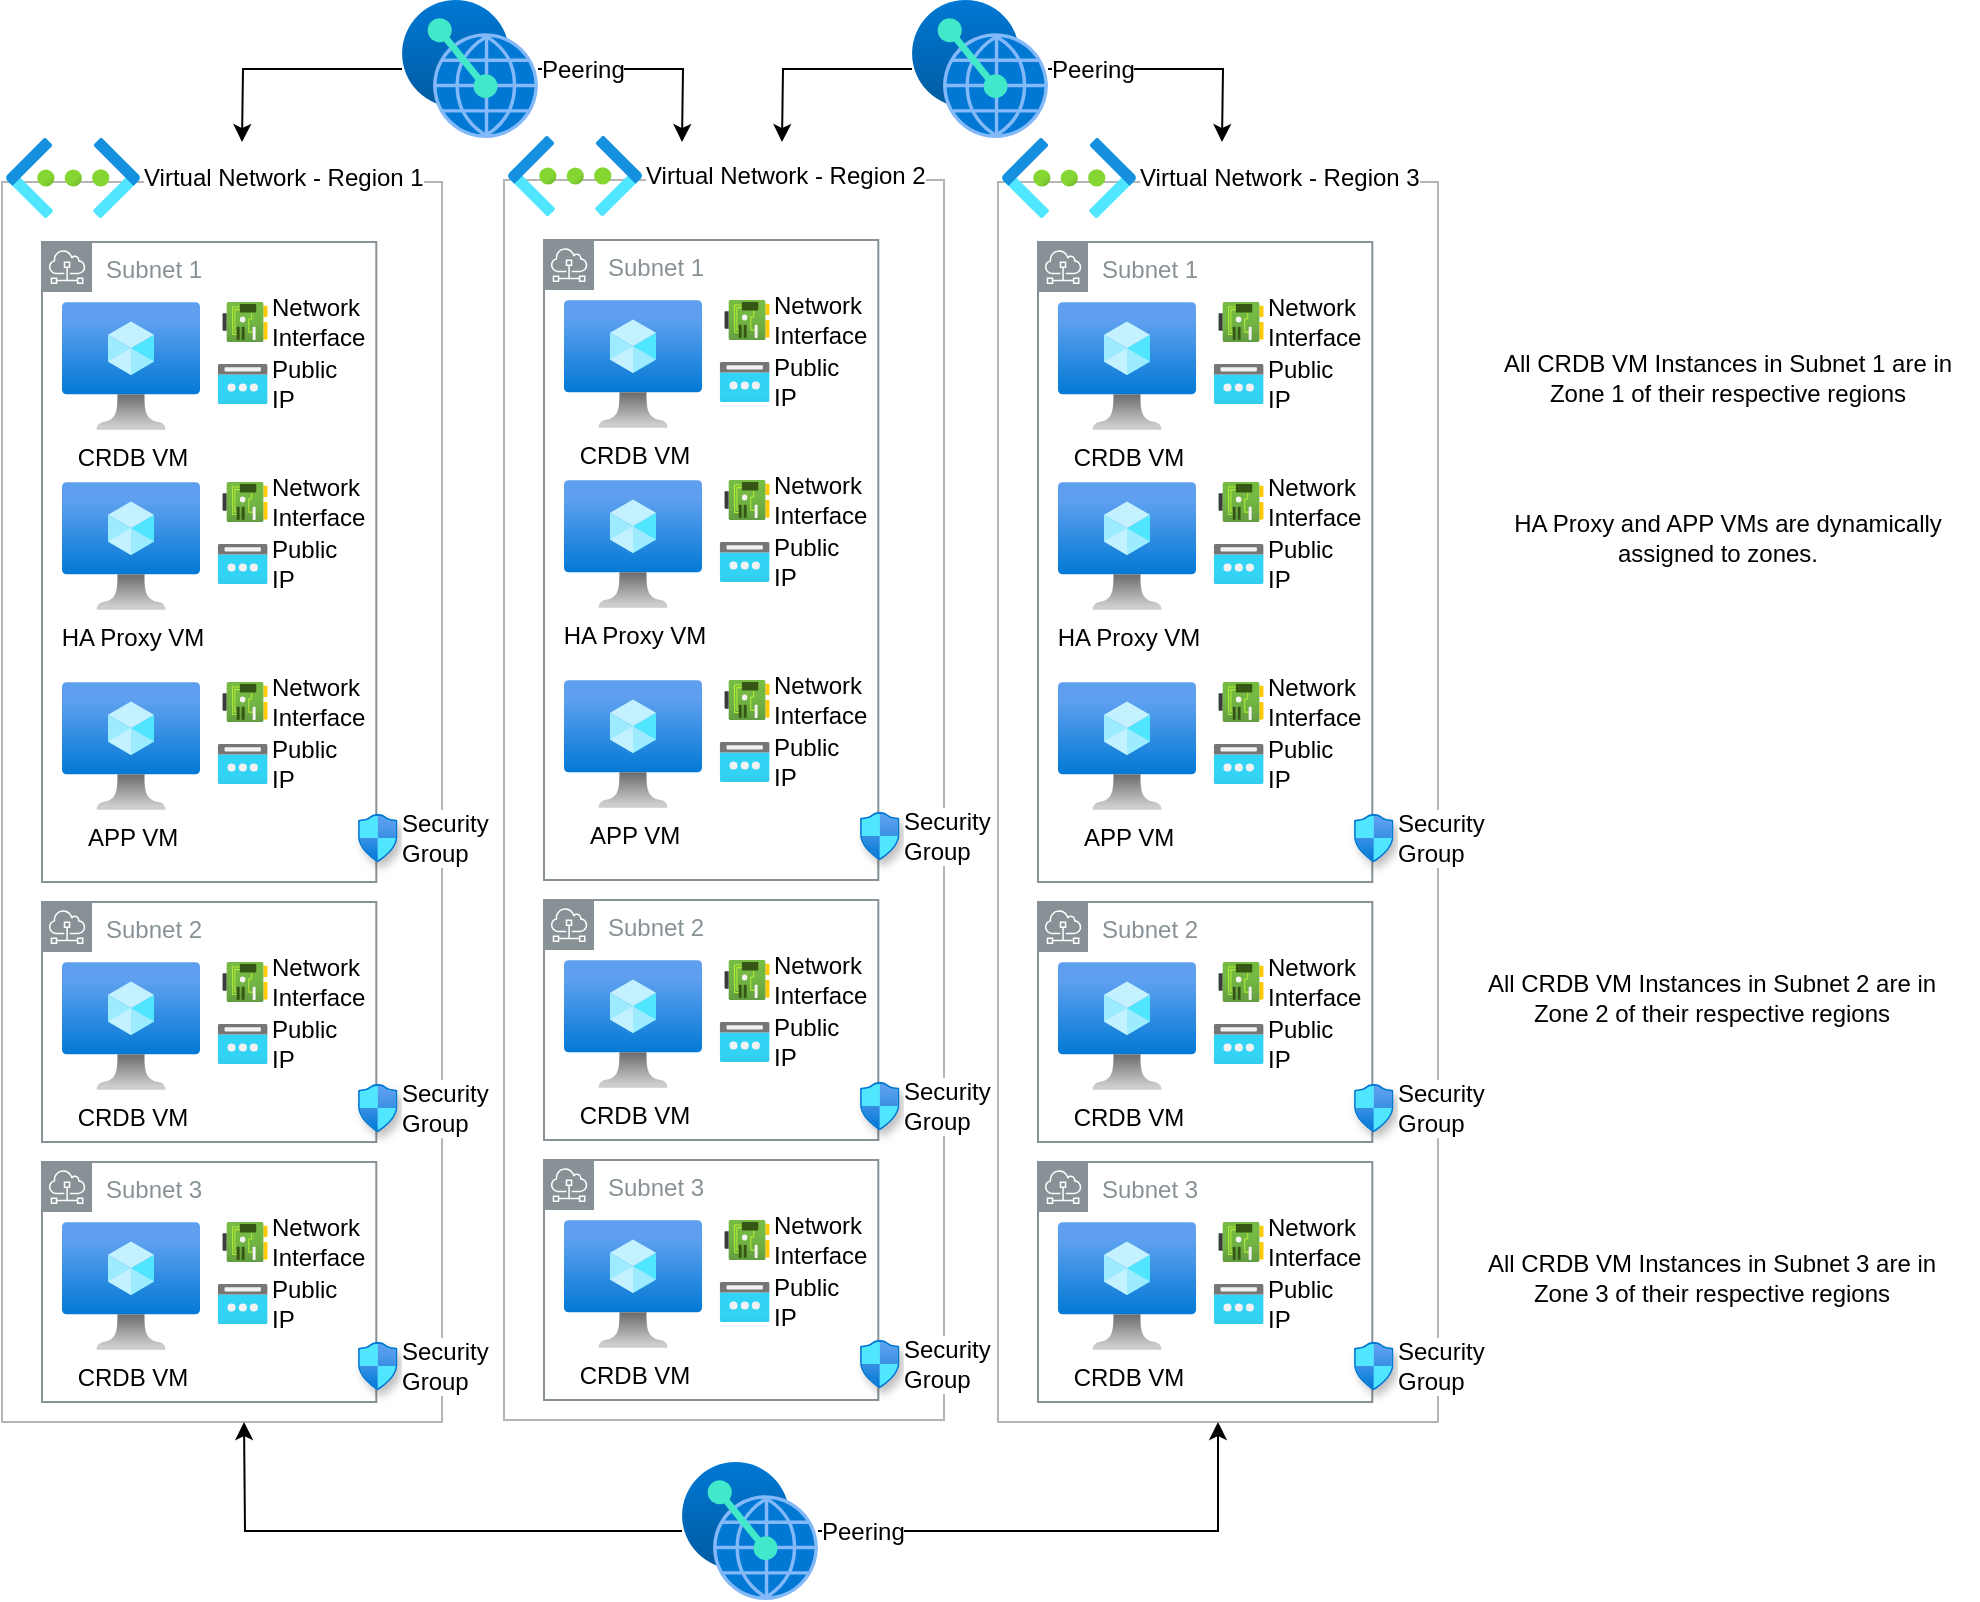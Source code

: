 <mxfile version="24.7.14">
  <diagram name="Page-1" id="pdA5Ljhr9JA-EQusjdsi">
    <mxGraphModel grid="1" page="1" gridSize="10" guides="1" tooltips="1" connect="1" arrows="1" fold="1" pageScale="1" pageWidth="1100" pageHeight="850" math="0" shadow="0">
      <root>
        <mxCell id="0" />
        <mxCell id="1" parent="0" />
        <mxCell id="9i-m1WFjIOlGrp2yeK7Q-203" style="edgeStyle=orthogonalEdgeStyle;rounded=0;orthogonalLoop=1;jettySize=auto;html=1;" edge="1" parent="1" source="9i-m1WFjIOlGrp2yeK7Q-62">
          <mxGeometry relative="1" as="geometry">
            <mxPoint x="200" y="90" as="targetPoint" />
          </mxGeometry>
        </mxCell>
        <mxCell id="9i-m1WFjIOlGrp2yeK7Q-204" style="edgeStyle=orthogonalEdgeStyle;rounded=0;orthogonalLoop=1;jettySize=auto;html=1;" edge="1" parent="1" source="9i-m1WFjIOlGrp2yeK7Q-62">
          <mxGeometry relative="1" as="geometry">
            <mxPoint x="420" y="90" as="targetPoint" />
          </mxGeometry>
        </mxCell>
        <mxCell id="9i-m1WFjIOlGrp2yeK7Q-62" value="Peering" style="image;aspect=fixed;html=1;points=[];align=left;fontSize=12;image=img/lib/azure2/other/Peering_Service.svg;labelPosition=right;verticalLabelPosition=middle;verticalAlign=middle;" vertex="1" parent="1">
          <mxGeometry x="280" y="19" width="68" height="69" as="geometry" />
        </mxCell>
        <mxCell id="9i-m1WFjIOlGrp2yeK7Q-132" value="" style="group" connectable="0" vertex="1" parent="1">
          <mxGeometry x="82" y="88" width="488" height="642" as="geometry" />
        </mxCell>
        <mxCell id="9i-m1WFjIOlGrp2yeK7Q-12" value="" style="group" connectable="0" vertex="1" parent="9i-m1WFjIOlGrp2yeK7Q-132">
          <mxGeometry x="28" y="42" width="460" height="600" as="geometry" />
        </mxCell>
        <mxCell id="9i-m1WFjIOlGrp2yeK7Q-100" value="" style="group" connectable="0" vertex="1" parent="9i-m1WFjIOlGrp2yeK7Q-12">
          <mxGeometry x="-30" y="-20" width="220" height="620" as="geometry" />
        </mxCell>
        <mxCell id="9i-m1WFjIOlGrp2yeK7Q-16" value="" style="rounded=0;whiteSpace=wrap;html=1;strokeColor=#b7b4b4;fillColor=none;" vertex="1" parent="9i-m1WFjIOlGrp2yeK7Q-100">
          <mxGeometry width="220" height="620" as="geometry" />
        </mxCell>
        <mxCell id="9i-m1WFjIOlGrp2yeK7Q-39" value="" style="group" connectable="0" vertex="1" parent="9i-m1WFjIOlGrp2yeK7Q-100">
          <mxGeometry x="20" y="30" width="179.76" height="320" as="geometry" />
        </mxCell>
        <mxCell id="9i-m1WFjIOlGrp2yeK7Q-8" value="Subnet 1" style="sketch=0;outlineConnect=0;gradientColor=none;html=1;whiteSpace=wrap;fontSize=12;fontStyle=0;shape=mxgraph.aws4.group;grIcon=mxgraph.aws4.group_subnet;strokeColor=#879196;fillColor=none;verticalAlign=top;align=left;spacingLeft=30;fontColor=#879196;dashed=0;" vertex="1" parent="9i-m1WFjIOlGrp2yeK7Q-39">
          <mxGeometry width="167.16" height="320" as="geometry" />
        </mxCell>
        <mxCell id="9i-m1WFjIOlGrp2yeK7Q-11" value="" style="group" connectable="0" vertex="1" parent="9i-m1WFjIOlGrp2yeK7Q-39">
          <mxGeometry x="10" y="30" width="102.84" height="64" as="geometry" />
        </mxCell>
        <mxCell id="9i-m1WFjIOlGrp2yeK7Q-2" value="Network Interface" style="image;aspect=fixed;html=1;points=[];align=left;fontSize=12;image=img/lib/azure2/networking/Network_Interfaces.svg;whiteSpace=wrap;labelPosition=right;verticalLabelPosition=middle;verticalAlign=middle;" vertex="1" parent="9i-m1WFjIOlGrp2yeK7Q-11">
          <mxGeometry x="80.17" width="22.67" height="20" as="geometry" />
        </mxCell>
        <mxCell id="9i-m1WFjIOlGrp2yeK7Q-3" value="Public IP" style="image;aspect=fixed;html=1;points=[];align=left;fontSize=12;image=img/lib/azure2/networking/Public_IP_Addresses.svg;labelPosition=right;verticalLabelPosition=middle;verticalAlign=middle;whiteSpace=wrap;" vertex="1" parent="9i-m1WFjIOlGrp2yeK7Q-11">
          <mxGeometry x="77.84" y="31" width="25" height="20" as="geometry" />
        </mxCell>
        <mxCell id="9i-m1WFjIOlGrp2yeK7Q-6" value="CRDB VM" style="image;aspect=fixed;html=1;points=[];align=center;fontSize=12;image=img/lib/azure2/compute/Virtual_Machine.svg;" vertex="1" parent="9i-m1WFjIOlGrp2yeK7Q-11">
          <mxGeometry width="69" height="64" as="geometry" />
        </mxCell>
        <mxCell id="9i-m1WFjIOlGrp2yeK7Q-31" value="" style="group" connectable="0" vertex="1" parent="9i-m1WFjIOlGrp2yeK7Q-39">
          <mxGeometry x="10" y="120" width="102.84" height="64" as="geometry" />
        </mxCell>
        <mxCell id="9i-m1WFjIOlGrp2yeK7Q-32" value="Network Interface" style="image;aspect=fixed;html=1;points=[];align=left;fontSize=12;image=img/lib/azure2/networking/Network_Interfaces.svg;whiteSpace=wrap;labelPosition=right;verticalLabelPosition=middle;verticalAlign=middle;" vertex="1" parent="9i-m1WFjIOlGrp2yeK7Q-31">
          <mxGeometry x="80.17" width="22.67" height="20" as="geometry" />
        </mxCell>
        <mxCell id="9i-m1WFjIOlGrp2yeK7Q-33" value="Public IP" style="image;aspect=fixed;html=1;points=[];align=left;fontSize=12;image=img/lib/azure2/networking/Public_IP_Addresses.svg;labelPosition=right;verticalLabelPosition=middle;verticalAlign=middle;whiteSpace=wrap;" vertex="1" parent="9i-m1WFjIOlGrp2yeK7Q-31">
          <mxGeometry x="77.84" y="31" width="25" height="20" as="geometry" />
        </mxCell>
        <mxCell id="9i-m1WFjIOlGrp2yeK7Q-34" value="HA Proxy VM" style="image;aspect=fixed;html=1;points=[];align=center;fontSize=12;image=img/lib/azure2/compute/Virtual_Machine.svg;" vertex="1" parent="9i-m1WFjIOlGrp2yeK7Q-31">
          <mxGeometry width="69" height="64" as="geometry" />
        </mxCell>
        <mxCell id="9i-m1WFjIOlGrp2yeK7Q-35" value="" style="group" connectable="0" vertex="1" parent="9i-m1WFjIOlGrp2yeK7Q-39">
          <mxGeometry x="10" y="220" width="102.84" height="64" as="geometry" />
        </mxCell>
        <mxCell id="9i-m1WFjIOlGrp2yeK7Q-36" value="Network Interface" style="image;aspect=fixed;html=1;points=[];align=left;fontSize=12;image=img/lib/azure2/networking/Network_Interfaces.svg;whiteSpace=wrap;labelPosition=right;verticalLabelPosition=middle;verticalAlign=middle;" vertex="1" parent="9i-m1WFjIOlGrp2yeK7Q-35">
          <mxGeometry x="80.17" width="22.67" height="20" as="geometry" />
        </mxCell>
        <mxCell id="9i-m1WFjIOlGrp2yeK7Q-37" value="Public IP" style="image;aspect=fixed;html=1;points=[];align=left;fontSize=12;image=img/lib/azure2/networking/Public_IP_Addresses.svg;labelPosition=right;verticalLabelPosition=middle;verticalAlign=middle;whiteSpace=wrap;" vertex="1" parent="9i-m1WFjIOlGrp2yeK7Q-35">
          <mxGeometry x="77.84" y="31" width="25" height="20" as="geometry" />
        </mxCell>
        <mxCell id="9i-m1WFjIOlGrp2yeK7Q-38" value="APP VM" style="image;aspect=fixed;html=1;points=[];align=center;fontSize=12;image=img/lib/azure2/compute/Virtual_Machine.svg;" vertex="1" parent="9i-m1WFjIOlGrp2yeK7Q-35">
          <mxGeometry width="69" height="64" as="geometry" />
        </mxCell>
        <mxCell id="9i-m1WFjIOlGrp2yeK7Q-7" value="Security Group" style="image;aspect=fixed;html=1;points=[];align=left;fontSize=12;image=img/lib/azure2/networking/Network_Security_Groups.svg;whiteSpace=wrap;shadow=1;labelPosition=right;verticalLabelPosition=middle;verticalAlign=middle;" vertex="1" parent="9i-m1WFjIOlGrp2yeK7Q-39">
          <mxGeometry x="158" y="286" width="19.76" height="24" as="geometry" />
        </mxCell>
        <mxCell id="9i-m1WFjIOlGrp2yeK7Q-55" value="" style="group" connectable="0" vertex="1" parent="9i-m1WFjIOlGrp2yeK7Q-100">
          <mxGeometry x="20" y="360" width="179.76" height="120" as="geometry" />
        </mxCell>
        <mxCell id="9i-m1WFjIOlGrp2yeK7Q-41" value="Subnet 2" style="sketch=0;outlineConnect=0;gradientColor=none;html=1;whiteSpace=wrap;fontSize=12;fontStyle=0;shape=mxgraph.aws4.group;grIcon=mxgraph.aws4.group_subnet;strokeColor=#879196;fillColor=none;verticalAlign=top;align=left;spacingLeft=30;fontColor=#879196;dashed=0;" vertex="1" parent="9i-m1WFjIOlGrp2yeK7Q-55">
          <mxGeometry width="167.16" height="120" as="geometry" />
        </mxCell>
        <mxCell id="9i-m1WFjIOlGrp2yeK7Q-42" value="" style="group" connectable="0" vertex="1" parent="9i-m1WFjIOlGrp2yeK7Q-55">
          <mxGeometry x="10" y="30" width="102.84" height="64" as="geometry" />
        </mxCell>
        <mxCell id="9i-m1WFjIOlGrp2yeK7Q-43" value="Network Interface" style="image;aspect=fixed;html=1;points=[];align=left;fontSize=12;image=img/lib/azure2/networking/Network_Interfaces.svg;whiteSpace=wrap;labelPosition=right;verticalLabelPosition=middle;verticalAlign=middle;" vertex="1" parent="9i-m1WFjIOlGrp2yeK7Q-42">
          <mxGeometry x="80.17" width="22.67" height="20" as="geometry" />
        </mxCell>
        <mxCell id="9i-m1WFjIOlGrp2yeK7Q-44" value="Public IP" style="image;aspect=fixed;html=1;points=[];align=left;fontSize=12;image=img/lib/azure2/networking/Public_IP_Addresses.svg;labelPosition=right;verticalLabelPosition=middle;verticalAlign=middle;whiteSpace=wrap;" vertex="1" parent="9i-m1WFjIOlGrp2yeK7Q-42">
          <mxGeometry x="77.84" y="31" width="25" height="20" as="geometry" />
        </mxCell>
        <mxCell id="9i-m1WFjIOlGrp2yeK7Q-45" value="CRDB VM" style="image;aspect=fixed;html=1;points=[];align=center;fontSize=12;image=img/lib/azure2/compute/Virtual_Machine.svg;" vertex="1" parent="9i-m1WFjIOlGrp2yeK7Q-42">
          <mxGeometry width="69" height="64" as="geometry" />
        </mxCell>
        <mxCell id="9i-m1WFjIOlGrp2yeK7Q-64" value="Security Group" style="image;aspect=fixed;html=1;points=[];align=left;fontSize=12;image=img/lib/azure2/networking/Network_Security_Groups.svg;whiteSpace=wrap;shadow=1;labelPosition=right;verticalLabelPosition=middle;verticalAlign=middle;" vertex="1" parent="9i-m1WFjIOlGrp2yeK7Q-55">
          <mxGeometry x="158" y="91" width="19.76" height="24" as="geometry" />
        </mxCell>
        <mxCell id="9i-m1WFjIOlGrp2yeK7Q-56" value="" style="group" connectable="0" vertex="1" parent="9i-m1WFjIOlGrp2yeK7Q-100">
          <mxGeometry x="20" y="490" width="179.76" height="120" as="geometry" />
        </mxCell>
        <mxCell id="9i-m1WFjIOlGrp2yeK7Q-57" value="Subnet 3" style="sketch=0;outlineConnect=0;gradientColor=none;html=1;whiteSpace=wrap;fontSize=12;fontStyle=0;shape=mxgraph.aws4.group;grIcon=mxgraph.aws4.group_subnet;strokeColor=#879196;fillColor=none;verticalAlign=top;align=left;spacingLeft=30;fontColor=#879196;dashed=0;" vertex="1" parent="9i-m1WFjIOlGrp2yeK7Q-56">
          <mxGeometry width="167.16" height="120" as="geometry" />
        </mxCell>
        <mxCell id="9i-m1WFjIOlGrp2yeK7Q-58" value="" style="group" connectable="0" vertex="1" parent="9i-m1WFjIOlGrp2yeK7Q-56">
          <mxGeometry x="10" y="30" width="102.84" height="64" as="geometry" />
        </mxCell>
        <mxCell id="9i-m1WFjIOlGrp2yeK7Q-59" value="Network Interface" style="image;aspect=fixed;html=1;points=[];align=left;fontSize=12;image=img/lib/azure2/networking/Network_Interfaces.svg;whiteSpace=wrap;labelPosition=right;verticalLabelPosition=middle;verticalAlign=middle;" vertex="1" parent="9i-m1WFjIOlGrp2yeK7Q-58">
          <mxGeometry x="80.17" width="22.67" height="20" as="geometry" />
        </mxCell>
        <mxCell id="9i-m1WFjIOlGrp2yeK7Q-60" value="Public IP" style="image;aspect=fixed;html=1;points=[];align=left;fontSize=12;image=img/lib/azure2/networking/Public_IP_Addresses.svg;labelPosition=right;verticalLabelPosition=middle;verticalAlign=middle;whiteSpace=wrap;" vertex="1" parent="9i-m1WFjIOlGrp2yeK7Q-58">
          <mxGeometry x="77.84" y="31" width="25" height="20" as="geometry" />
        </mxCell>
        <mxCell id="9i-m1WFjIOlGrp2yeK7Q-61" value="CRDB VM" style="image;aspect=fixed;html=1;points=[];align=center;fontSize=12;image=img/lib/azure2/compute/Virtual_Machine.svg;" vertex="1" parent="9i-m1WFjIOlGrp2yeK7Q-58">
          <mxGeometry width="69" height="64" as="geometry" />
        </mxCell>
        <mxCell id="9i-m1WFjIOlGrp2yeK7Q-65" value="Security Group" style="image;aspect=fixed;html=1;points=[];align=left;fontSize=12;image=img/lib/azure2/networking/Network_Security_Groups.svg;whiteSpace=wrap;shadow=1;labelPosition=right;verticalLabelPosition=middle;verticalAlign=middle;" vertex="1" parent="9i-m1WFjIOlGrp2yeK7Q-56">
          <mxGeometry x="158" y="90" width="19.76" height="24" as="geometry" />
        </mxCell>
        <mxCell id="9i-m1WFjIOlGrp2yeK7Q-4" value="Virtual Network - Region 1" style="image;aspect=fixed;html=1;points=[];align=left;fontSize=12;image=img/lib/azure2/networking/Virtual_Networks.svg;labelPosition=right;verticalLabelPosition=middle;verticalAlign=middle;" vertex="1" parent="9i-m1WFjIOlGrp2yeK7Q-132">
          <mxGeometry width="67" height="40" as="geometry" />
        </mxCell>
        <mxCell id="9i-m1WFjIOlGrp2yeK7Q-133" value="" style="group" connectable="0" vertex="1" parent="1">
          <mxGeometry x="333" y="87" width="488" height="642" as="geometry" />
        </mxCell>
        <mxCell id="9i-m1WFjIOlGrp2yeK7Q-134" value="" style="group" connectable="0" vertex="1" parent="9i-m1WFjIOlGrp2yeK7Q-133">
          <mxGeometry x="28" y="42" width="460" height="600" as="geometry" />
        </mxCell>
        <mxCell id="9i-m1WFjIOlGrp2yeK7Q-135" value="" style="group" connectable="0" vertex="1" parent="9i-m1WFjIOlGrp2yeK7Q-134">
          <mxGeometry x="-30" y="-20" width="220" height="620" as="geometry" />
        </mxCell>
        <mxCell id="9i-m1WFjIOlGrp2yeK7Q-136" value="" style="rounded=0;whiteSpace=wrap;html=1;strokeColor=#b7b4b4;fillColor=none;" vertex="1" parent="9i-m1WFjIOlGrp2yeK7Q-135">
          <mxGeometry width="220" height="620" as="geometry" />
        </mxCell>
        <mxCell id="9i-m1WFjIOlGrp2yeK7Q-137" value="" style="group" connectable="0" vertex="1" parent="9i-m1WFjIOlGrp2yeK7Q-135">
          <mxGeometry x="20" y="30" width="179.76" height="320" as="geometry" />
        </mxCell>
        <mxCell id="9i-m1WFjIOlGrp2yeK7Q-138" value="Subnet 1" style="sketch=0;outlineConnect=0;gradientColor=none;html=1;whiteSpace=wrap;fontSize=12;fontStyle=0;shape=mxgraph.aws4.group;grIcon=mxgraph.aws4.group_subnet;strokeColor=#879196;fillColor=none;verticalAlign=top;align=left;spacingLeft=30;fontColor=#879196;dashed=0;" vertex="1" parent="9i-m1WFjIOlGrp2yeK7Q-137">
          <mxGeometry width="167.16" height="320" as="geometry" />
        </mxCell>
        <mxCell id="9i-m1WFjIOlGrp2yeK7Q-139" value="" style="group" connectable="0" vertex="1" parent="9i-m1WFjIOlGrp2yeK7Q-137">
          <mxGeometry x="10" y="30" width="102.84" height="64" as="geometry" />
        </mxCell>
        <mxCell id="9i-m1WFjIOlGrp2yeK7Q-140" value="Network Interface" style="image;aspect=fixed;html=1;points=[];align=left;fontSize=12;image=img/lib/azure2/networking/Network_Interfaces.svg;whiteSpace=wrap;labelPosition=right;verticalLabelPosition=middle;verticalAlign=middle;" vertex="1" parent="9i-m1WFjIOlGrp2yeK7Q-139">
          <mxGeometry x="80.17" width="22.67" height="20" as="geometry" />
        </mxCell>
        <mxCell id="9i-m1WFjIOlGrp2yeK7Q-141" value="Public IP" style="image;aspect=fixed;html=1;points=[];align=left;fontSize=12;image=img/lib/azure2/networking/Public_IP_Addresses.svg;labelPosition=right;verticalLabelPosition=middle;verticalAlign=middle;whiteSpace=wrap;" vertex="1" parent="9i-m1WFjIOlGrp2yeK7Q-139">
          <mxGeometry x="77.84" y="31" width="25" height="20" as="geometry" />
        </mxCell>
        <mxCell id="9i-m1WFjIOlGrp2yeK7Q-142" value="CRDB VM" style="image;aspect=fixed;html=1;points=[];align=center;fontSize=12;image=img/lib/azure2/compute/Virtual_Machine.svg;" vertex="1" parent="9i-m1WFjIOlGrp2yeK7Q-139">
          <mxGeometry width="69" height="64" as="geometry" />
        </mxCell>
        <mxCell id="9i-m1WFjIOlGrp2yeK7Q-143" value="" style="group" connectable="0" vertex="1" parent="9i-m1WFjIOlGrp2yeK7Q-137">
          <mxGeometry x="10" y="120" width="102.84" height="64" as="geometry" />
        </mxCell>
        <mxCell id="9i-m1WFjIOlGrp2yeK7Q-144" value="Network Interface" style="image;aspect=fixed;html=1;points=[];align=left;fontSize=12;image=img/lib/azure2/networking/Network_Interfaces.svg;whiteSpace=wrap;labelPosition=right;verticalLabelPosition=middle;verticalAlign=middle;" vertex="1" parent="9i-m1WFjIOlGrp2yeK7Q-143">
          <mxGeometry x="80.17" width="22.67" height="20" as="geometry" />
        </mxCell>
        <mxCell id="9i-m1WFjIOlGrp2yeK7Q-145" value="Public IP" style="image;aspect=fixed;html=1;points=[];align=left;fontSize=12;image=img/lib/azure2/networking/Public_IP_Addresses.svg;labelPosition=right;verticalLabelPosition=middle;verticalAlign=middle;whiteSpace=wrap;" vertex="1" parent="9i-m1WFjIOlGrp2yeK7Q-143">
          <mxGeometry x="77.84" y="31" width="25" height="20" as="geometry" />
        </mxCell>
        <mxCell id="9i-m1WFjIOlGrp2yeK7Q-146" value="HA Proxy VM" style="image;aspect=fixed;html=1;points=[];align=center;fontSize=12;image=img/lib/azure2/compute/Virtual_Machine.svg;" vertex="1" parent="9i-m1WFjIOlGrp2yeK7Q-143">
          <mxGeometry width="69" height="64" as="geometry" />
        </mxCell>
        <mxCell id="9i-m1WFjIOlGrp2yeK7Q-147" value="" style="group" connectable="0" vertex="1" parent="9i-m1WFjIOlGrp2yeK7Q-137">
          <mxGeometry x="10" y="220" width="102.84" height="64" as="geometry" />
        </mxCell>
        <mxCell id="9i-m1WFjIOlGrp2yeK7Q-148" value="Network Interface" style="image;aspect=fixed;html=1;points=[];align=left;fontSize=12;image=img/lib/azure2/networking/Network_Interfaces.svg;whiteSpace=wrap;labelPosition=right;verticalLabelPosition=middle;verticalAlign=middle;" vertex="1" parent="9i-m1WFjIOlGrp2yeK7Q-147">
          <mxGeometry x="80.17" width="22.67" height="20" as="geometry" />
        </mxCell>
        <mxCell id="9i-m1WFjIOlGrp2yeK7Q-149" value="Public IP" style="image;aspect=fixed;html=1;points=[];align=left;fontSize=12;image=img/lib/azure2/networking/Public_IP_Addresses.svg;labelPosition=right;verticalLabelPosition=middle;verticalAlign=middle;whiteSpace=wrap;" vertex="1" parent="9i-m1WFjIOlGrp2yeK7Q-147">
          <mxGeometry x="77.84" y="31" width="25" height="20" as="geometry" />
        </mxCell>
        <mxCell id="9i-m1WFjIOlGrp2yeK7Q-150" value="APP VM" style="image;aspect=fixed;html=1;points=[];align=center;fontSize=12;image=img/lib/azure2/compute/Virtual_Machine.svg;" vertex="1" parent="9i-m1WFjIOlGrp2yeK7Q-147">
          <mxGeometry width="69" height="64" as="geometry" />
        </mxCell>
        <mxCell id="9i-m1WFjIOlGrp2yeK7Q-151" value="Security Group" style="image;aspect=fixed;html=1;points=[];align=left;fontSize=12;image=img/lib/azure2/networking/Network_Security_Groups.svg;whiteSpace=wrap;shadow=1;labelPosition=right;verticalLabelPosition=middle;verticalAlign=middle;" vertex="1" parent="9i-m1WFjIOlGrp2yeK7Q-137">
          <mxGeometry x="158" y="286" width="19.76" height="24" as="geometry" />
        </mxCell>
        <mxCell id="9i-m1WFjIOlGrp2yeK7Q-152" value="" style="group" connectable="0" vertex="1" parent="9i-m1WFjIOlGrp2yeK7Q-135">
          <mxGeometry x="20" y="360" width="179.76" height="120" as="geometry" />
        </mxCell>
        <mxCell id="9i-m1WFjIOlGrp2yeK7Q-153" value="Subnet 2" style="sketch=0;outlineConnect=0;gradientColor=none;html=1;whiteSpace=wrap;fontSize=12;fontStyle=0;shape=mxgraph.aws4.group;grIcon=mxgraph.aws4.group_subnet;strokeColor=#879196;fillColor=none;verticalAlign=top;align=left;spacingLeft=30;fontColor=#879196;dashed=0;" vertex="1" parent="9i-m1WFjIOlGrp2yeK7Q-152">
          <mxGeometry width="167.16" height="120" as="geometry" />
        </mxCell>
        <mxCell id="9i-m1WFjIOlGrp2yeK7Q-154" value="" style="group" connectable="0" vertex="1" parent="9i-m1WFjIOlGrp2yeK7Q-152">
          <mxGeometry x="10" y="30" width="102.84" height="64" as="geometry" />
        </mxCell>
        <mxCell id="9i-m1WFjIOlGrp2yeK7Q-155" value="Network Interface" style="image;aspect=fixed;html=1;points=[];align=left;fontSize=12;image=img/lib/azure2/networking/Network_Interfaces.svg;whiteSpace=wrap;labelPosition=right;verticalLabelPosition=middle;verticalAlign=middle;" vertex="1" parent="9i-m1WFjIOlGrp2yeK7Q-154">
          <mxGeometry x="80.17" width="22.67" height="20" as="geometry" />
        </mxCell>
        <mxCell id="9i-m1WFjIOlGrp2yeK7Q-156" value="Public IP" style="image;aspect=fixed;html=1;points=[];align=left;fontSize=12;image=img/lib/azure2/networking/Public_IP_Addresses.svg;labelPosition=right;verticalLabelPosition=middle;verticalAlign=middle;whiteSpace=wrap;" vertex="1" parent="9i-m1WFjIOlGrp2yeK7Q-154">
          <mxGeometry x="77.84" y="31" width="25" height="20" as="geometry" />
        </mxCell>
        <mxCell id="9i-m1WFjIOlGrp2yeK7Q-157" value="CRDB VM" style="image;aspect=fixed;html=1;points=[];align=center;fontSize=12;image=img/lib/azure2/compute/Virtual_Machine.svg;" vertex="1" parent="9i-m1WFjIOlGrp2yeK7Q-154">
          <mxGeometry width="69" height="64" as="geometry" />
        </mxCell>
        <mxCell id="9i-m1WFjIOlGrp2yeK7Q-158" value="Security Group" style="image;aspect=fixed;html=1;points=[];align=left;fontSize=12;image=img/lib/azure2/networking/Network_Security_Groups.svg;whiteSpace=wrap;shadow=1;labelPosition=right;verticalLabelPosition=middle;verticalAlign=middle;" vertex="1" parent="9i-m1WFjIOlGrp2yeK7Q-152">
          <mxGeometry x="158" y="91" width="19.76" height="24" as="geometry" />
        </mxCell>
        <mxCell id="9i-m1WFjIOlGrp2yeK7Q-159" value="" style="group" connectable="0" vertex="1" parent="9i-m1WFjIOlGrp2yeK7Q-135">
          <mxGeometry x="20" y="490" width="179.76" height="120" as="geometry" />
        </mxCell>
        <mxCell id="9i-m1WFjIOlGrp2yeK7Q-160" value="Subnet 3" style="sketch=0;outlineConnect=0;gradientColor=none;html=1;whiteSpace=wrap;fontSize=12;fontStyle=0;shape=mxgraph.aws4.group;grIcon=mxgraph.aws4.group_subnet;strokeColor=#879196;fillColor=none;verticalAlign=top;align=left;spacingLeft=30;fontColor=#879196;dashed=0;" vertex="1" parent="9i-m1WFjIOlGrp2yeK7Q-159">
          <mxGeometry width="167.16" height="120" as="geometry" />
        </mxCell>
        <mxCell id="9i-m1WFjIOlGrp2yeK7Q-161" value="" style="group" connectable="0" vertex="1" parent="9i-m1WFjIOlGrp2yeK7Q-159">
          <mxGeometry x="10" y="30" width="102.84" height="64" as="geometry" />
        </mxCell>
        <mxCell id="9i-m1WFjIOlGrp2yeK7Q-162" value="Network Interface" style="image;aspect=fixed;html=1;points=[];align=left;fontSize=12;image=img/lib/azure2/networking/Network_Interfaces.svg;whiteSpace=wrap;labelPosition=right;verticalLabelPosition=middle;verticalAlign=middle;" vertex="1" parent="9i-m1WFjIOlGrp2yeK7Q-161">
          <mxGeometry x="80.17" width="22.67" height="20" as="geometry" />
        </mxCell>
        <mxCell id="9i-m1WFjIOlGrp2yeK7Q-163" value="Public IP" style="image;aspect=fixed;html=1;points=[];align=left;fontSize=12;image=img/lib/azure2/networking/Public_IP_Addresses.svg;labelPosition=right;verticalLabelPosition=middle;verticalAlign=middle;whiteSpace=wrap;" vertex="1" parent="9i-m1WFjIOlGrp2yeK7Q-161">
          <mxGeometry x="77.84" y="31" width="25" height="20" as="geometry" />
        </mxCell>
        <mxCell id="9i-m1WFjIOlGrp2yeK7Q-164" value="CRDB VM" style="image;aspect=fixed;html=1;points=[];align=center;fontSize=12;image=img/lib/azure2/compute/Virtual_Machine.svg;" vertex="1" parent="9i-m1WFjIOlGrp2yeK7Q-161">
          <mxGeometry width="69" height="64" as="geometry" />
        </mxCell>
        <mxCell id="9i-m1WFjIOlGrp2yeK7Q-165" value="Security Group" style="image;aspect=fixed;html=1;points=[];align=left;fontSize=12;image=img/lib/azure2/networking/Network_Security_Groups.svg;whiteSpace=wrap;shadow=1;labelPosition=right;verticalLabelPosition=middle;verticalAlign=middle;" vertex="1" parent="9i-m1WFjIOlGrp2yeK7Q-159">
          <mxGeometry x="158" y="90" width="19.76" height="24" as="geometry" />
        </mxCell>
        <mxCell id="9i-m1WFjIOlGrp2yeK7Q-166" value="Virtual Network - Region 2" style="image;aspect=fixed;html=1;points=[];align=left;fontSize=12;image=img/lib/azure2/networking/Virtual_Networks.svg;labelPosition=right;verticalLabelPosition=middle;verticalAlign=middle;" vertex="1" parent="9i-m1WFjIOlGrp2yeK7Q-133">
          <mxGeometry width="67" height="40" as="geometry" />
        </mxCell>
        <mxCell id="9i-m1WFjIOlGrp2yeK7Q-167" value="" style="group" connectable="0" vertex="1" parent="1">
          <mxGeometry x="580" y="88" width="488" height="642" as="geometry" />
        </mxCell>
        <mxCell id="9i-m1WFjIOlGrp2yeK7Q-168" value="" style="group" connectable="0" vertex="1" parent="9i-m1WFjIOlGrp2yeK7Q-167">
          <mxGeometry x="28" y="42" width="460" height="600" as="geometry" />
        </mxCell>
        <mxCell id="9i-m1WFjIOlGrp2yeK7Q-169" value="" style="group" connectable="0" vertex="1" parent="9i-m1WFjIOlGrp2yeK7Q-168">
          <mxGeometry x="-30" y="-20" width="220" height="620" as="geometry" />
        </mxCell>
        <mxCell id="9i-m1WFjIOlGrp2yeK7Q-170" value="" style="rounded=0;whiteSpace=wrap;html=1;strokeColor=#b7b4b4;fillColor=none;" vertex="1" parent="9i-m1WFjIOlGrp2yeK7Q-169">
          <mxGeometry width="220" height="620" as="geometry" />
        </mxCell>
        <mxCell id="9i-m1WFjIOlGrp2yeK7Q-171" value="" style="group" connectable="0" vertex="1" parent="9i-m1WFjIOlGrp2yeK7Q-169">
          <mxGeometry x="20" y="30" width="179.76" height="320" as="geometry" />
        </mxCell>
        <mxCell id="9i-m1WFjIOlGrp2yeK7Q-172" value="Subnet 1" style="sketch=0;outlineConnect=0;gradientColor=none;html=1;whiteSpace=wrap;fontSize=12;fontStyle=0;shape=mxgraph.aws4.group;grIcon=mxgraph.aws4.group_subnet;strokeColor=#879196;fillColor=none;verticalAlign=top;align=left;spacingLeft=30;fontColor=#879196;dashed=0;" vertex="1" parent="9i-m1WFjIOlGrp2yeK7Q-171">
          <mxGeometry width="167.16" height="320" as="geometry" />
        </mxCell>
        <mxCell id="9i-m1WFjIOlGrp2yeK7Q-173" value="" style="group" connectable="0" vertex="1" parent="9i-m1WFjIOlGrp2yeK7Q-171">
          <mxGeometry x="10" y="30" width="102.84" height="64" as="geometry" />
        </mxCell>
        <mxCell id="9i-m1WFjIOlGrp2yeK7Q-174" value="Network Interface" style="image;aspect=fixed;html=1;points=[];align=left;fontSize=12;image=img/lib/azure2/networking/Network_Interfaces.svg;whiteSpace=wrap;labelPosition=right;verticalLabelPosition=middle;verticalAlign=middle;" vertex="1" parent="9i-m1WFjIOlGrp2yeK7Q-173">
          <mxGeometry x="80.17" width="22.67" height="20" as="geometry" />
        </mxCell>
        <mxCell id="9i-m1WFjIOlGrp2yeK7Q-175" value="Public IP" style="image;aspect=fixed;html=1;points=[];align=left;fontSize=12;image=img/lib/azure2/networking/Public_IP_Addresses.svg;labelPosition=right;verticalLabelPosition=middle;verticalAlign=middle;whiteSpace=wrap;" vertex="1" parent="9i-m1WFjIOlGrp2yeK7Q-173">
          <mxGeometry x="77.84" y="31" width="25" height="20" as="geometry" />
        </mxCell>
        <mxCell id="9i-m1WFjIOlGrp2yeK7Q-176" value="CRDB VM" style="image;aspect=fixed;html=1;points=[];align=center;fontSize=12;image=img/lib/azure2/compute/Virtual_Machine.svg;" vertex="1" parent="9i-m1WFjIOlGrp2yeK7Q-173">
          <mxGeometry width="69" height="64" as="geometry" />
        </mxCell>
        <mxCell id="9i-m1WFjIOlGrp2yeK7Q-177" value="" style="group" connectable="0" vertex="1" parent="9i-m1WFjIOlGrp2yeK7Q-171">
          <mxGeometry x="10" y="120" width="102.84" height="64" as="geometry" />
        </mxCell>
        <mxCell id="9i-m1WFjIOlGrp2yeK7Q-178" value="Network Interface" style="image;aspect=fixed;html=1;points=[];align=left;fontSize=12;image=img/lib/azure2/networking/Network_Interfaces.svg;whiteSpace=wrap;labelPosition=right;verticalLabelPosition=middle;verticalAlign=middle;" vertex="1" parent="9i-m1WFjIOlGrp2yeK7Q-177">
          <mxGeometry x="80.17" width="22.67" height="20" as="geometry" />
        </mxCell>
        <mxCell id="9i-m1WFjIOlGrp2yeK7Q-179" value="Public IP" style="image;aspect=fixed;html=1;points=[];align=left;fontSize=12;image=img/lib/azure2/networking/Public_IP_Addresses.svg;labelPosition=right;verticalLabelPosition=middle;verticalAlign=middle;whiteSpace=wrap;" vertex="1" parent="9i-m1WFjIOlGrp2yeK7Q-177">
          <mxGeometry x="77.84" y="31" width="25" height="20" as="geometry" />
        </mxCell>
        <mxCell id="9i-m1WFjIOlGrp2yeK7Q-180" value="HA Proxy VM" style="image;aspect=fixed;html=1;points=[];align=center;fontSize=12;image=img/lib/azure2/compute/Virtual_Machine.svg;" vertex="1" parent="9i-m1WFjIOlGrp2yeK7Q-177">
          <mxGeometry width="69" height="64" as="geometry" />
        </mxCell>
        <mxCell id="9i-m1WFjIOlGrp2yeK7Q-181" value="" style="group" connectable="0" vertex="1" parent="9i-m1WFjIOlGrp2yeK7Q-171">
          <mxGeometry x="10" y="220" width="102.84" height="64" as="geometry" />
        </mxCell>
        <mxCell id="9i-m1WFjIOlGrp2yeK7Q-182" value="Network Interface" style="image;aspect=fixed;html=1;points=[];align=left;fontSize=12;image=img/lib/azure2/networking/Network_Interfaces.svg;whiteSpace=wrap;labelPosition=right;verticalLabelPosition=middle;verticalAlign=middle;" vertex="1" parent="9i-m1WFjIOlGrp2yeK7Q-181">
          <mxGeometry x="80.17" width="22.67" height="20" as="geometry" />
        </mxCell>
        <mxCell id="9i-m1WFjIOlGrp2yeK7Q-183" value="Public IP" style="image;aspect=fixed;html=1;points=[];align=left;fontSize=12;image=img/lib/azure2/networking/Public_IP_Addresses.svg;labelPosition=right;verticalLabelPosition=middle;verticalAlign=middle;whiteSpace=wrap;" vertex="1" parent="9i-m1WFjIOlGrp2yeK7Q-181">
          <mxGeometry x="77.84" y="31" width="25" height="20" as="geometry" />
        </mxCell>
        <mxCell id="9i-m1WFjIOlGrp2yeK7Q-184" value="APP VM" style="image;aspect=fixed;html=1;points=[];align=center;fontSize=12;image=img/lib/azure2/compute/Virtual_Machine.svg;" vertex="1" parent="9i-m1WFjIOlGrp2yeK7Q-181">
          <mxGeometry width="69" height="64" as="geometry" />
        </mxCell>
        <mxCell id="9i-m1WFjIOlGrp2yeK7Q-185" value="Security Group" style="image;aspect=fixed;html=1;points=[];align=left;fontSize=12;image=img/lib/azure2/networking/Network_Security_Groups.svg;whiteSpace=wrap;shadow=1;labelPosition=right;verticalLabelPosition=middle;verticalAlign=middle;" vertex="1" parent="9i-m1WFjIOlGrp2yeK7Q-171">
          <mxGeometry x="158" y="286" width="19.76" height="24" as="geometry" />
        </mxCell>
        <mxCell id="9i-m1WFjIOlGrp2yeK7Q-186" value="" style="group" connectable="0" vertex="1" parent="9i-m1WFjIOlGrp2yeK7Q-169">
          <mxGeometry x="20" y="360" width="179.76" height="120" as="geometry" />
        </mxCell>
        <mxCell id="9i-m1WFjIOlGrp2yeK7Q-187" value="Subnet 2" style="sketch=0;outlineConnect=0;gradientColor=none;html=1;whiteSpace=wrap;fontSize=12;fontStyle=0;shape=mxgraph.aws4.group;grIcon=mxgraph.aws4.group_subnet;strokeColor=#879196;fillColor=none;verticalAlign=top;align=left;spacingLeft=30;fontColor=#879196;dashed=0;" vertex="1" parent="9i-m1WFjIOlGrp2yeK7Q-186">
          <mxGeometry width="167.16" height="120" as="geometry" />
        </mxCell>
        <mxCell id="9i-m1WFjIOlGrp2yeK7Q-188" value="" style="group" connectable="0" vertex="1" parent="9i-m1WFjIOlGrp2yeK7Q-186">
          <mxGeometry x="10" y="30" width="102.84" height="64" as="geometry" />
        </mxCell>
        <mxCell id="9i-m1WFjIOlGrp2yeK7Q-189" value="Network Interface" style="image;aspect=fixed;html=1;points=[];align=left;fontSize=12;image=img/lib/azure2/networking/Network_Interfaces.svg;whiteSpace=wrap;labelPosition=right;verticalLabelPosition=middle;verticalAlign=middle;" vertex="1" parent="9i-m1WFjIOlGrp2yeK7Q-188">
          <mxGeometry x="80.17" width="22.67" height="20" as="geometry" />
        </mxCell>
        <mxCell id="9i-m1WFjIOlGrp2yeK7Q-190" value="Public IP" style="image;aspect=fixed;html=1;points=[];align=left;fontSize=12;image=img/lib/azure2/networking/Public_IP_Addresses.svg;labelPosition=right;verticalLabelPosition=middle;verticalAlign=middle;whiteSpace=wrap;" vertex="1" parent="9i-m1WFjIOlGrp2yeK7Q-188">
          <mxGeometry x="77.84" y="31" width="25" height="20" as="geometry" />
        </mxCell>
        <mxCell id="9i-m1WFjIOlGrp2yeK7Q-191" value="CRDB VM" style="image;aspect=fixed;html=1;points=[];align=center;fontSize=12;image=img/lib/azure2/compute/Virtual_Machine.svg;" vertex="1" parent="9i-m1WFjIOlGrp2yeK7Q-188">
          <mxGeometry width="69" height="64" as="geometry" />
        </mxCell>
        <mxCell id="9i-m1WFjIOlGrp2yeK7Q-192" value="Security Group" style="image;aspect=fixed;html=1;points=[];align=left;fontSize=12;image=img/lib/azure2/networking/Network_Security_Groups.svg;whiteSpace=wrap;shadow=1;labelPosition=right;verticalLabelPosition=middle;verticalAlign=middle;" vertex="1" parent="9i-m1WFjIOlGrp2yeK7Q-186">
          <mxGeometry x="158" y="91" width="19.76" height="24" as="geometry" />
        </mxCell>
        <mxCell id="9i-m1WFjIOlGrp2yeK7Q-193" value="" style="group" connectable="0" vertex="1" parent="9i-m1WFjIOlGrp2yeK7Q-169">
          <mxGeometry x="20" y="490" width="179.76" height="120" as="geometry" />
        </mxCell>
        <mxCell id="9i-m1WFjIOlGrp2yeK7Q-194" value="Subnet 3" style="sketch=0;outlineConnect=0;gradientColor=none;html=1;whiteSpace=wrap;fontSize=12;fontStyle=0;shape=mxgraph.aws4.group;grIcon=mxgraph.aws4.group_subnet;strokeColor=#879196;fillColor=none;verticalAlign=top;align=left;spacingLeft=30;fontColor=#879196;dashed=0;" vertex="1" parent="9i-m1WFjIOlGrp2yeK7Q-193">
          <mxGeometry width="167.16" height="120" as="geometry" />
        </mxCell>
        <mxCell id="9i-m1WFjIOlGrp2yeK7Q-195" value="" style="group" connectable="0" vertex="1" parent="9i-m1WFjIOlGrp2yeK7Q-193">
          <mxGeometry x="10" y="30" width="102.84" height="64" as="geometry" />
        </mxCell>
        <mxCell id="9i-m1WFjIOlGrp2yeK7Q-196" value="Network Interface" style="image;aspect=fixed;html=1;points=[];align=left;fontSize=12;image=img/lib/azure2/networking/Network_Interfaces.svg;whiteSpace=wrap;labelPosition=right;verticalLabelPosition=middle;verticalAlign=middle;" vertex="1" parent="9i-m1WFjIOlGrp2yeK7Q-195">
          <mxGeometry x="80.17" width="22.67" height="20" as="geometry" />
        </mxCell>
        <mxCell id="9i-m1WFjIOlGrp2yeK7Q-197" value="Public IP" style="image;aspect=fixed;html=1;points=[];align=left;fontSize=12;image=img/lib/azure2/networking/Public_IP_Addresses.svg;labelPosition=right;verticalLabelPosition=middle;verticalAlign=middle;whiteSpace=wrap;" vertex="1" parent="9i-m1WFjIOlGrp2yeK7Q-195">
          <mxGeometry x="77.84" y="31" width="25" height="20" as="geometry" />
        </mxCell>
        <mxCell id="9i-m1WFjIOlGrp2yeK7Q-198" value="CRDB VM" style="image;aspect=fixed;html=1;points=[];align=center;fontSize=12;image=img/lib/azure2/compute/Virtual_Machine.svg;" vertex="1" parent="9i-m1WFjIOlGrp2yeK7Q-195">
          <mxGeometry width="69" height="64" as="geometry" />
        </mxCell>
        <mxCell id="9i-m1WFjIOlGrp2yeK7Q-199" value="Security Group" style="image;aspect=fixed;html=1;points=[];align=left;fontSize=12;image=img/lib/azure2/networking/Network_Security_Groups.svg;whiteSpace=wrap;shadow=1;labelPosition=right;verticalLabelPosition=middle;verticalAlign=middle;" vertex="1" parent="9i-m1WFjIOlGrp2yeK7Q-193">
          <mxGeometry x="158" y="90" width="19.76" height="24" as="geometry" />
        </mxCell>
        <mxCell id="9i-m1WFjIOlGrp2yeK7Q-214" value="All CRDB VM Instances in Subnet 2 are in Zone 2 of their respective regions" style="text;html=1;strokeColor=none;fillColor=none;align=center;verticalAlign=middle;whiteSpace=wrap;rounded=0;" vertex="1" parent="9i-m1WFjIOlGrp2yeK7Q-168">
          <mxGeometry x="212" y="370" width="230" height="36" as="geometry" />
        </mxCell>
        <mxCell id="9i-m1WFjIOlGrp2yeK7Q-215" value="All CRDB VM Instances in Subnet 1 are in Zone 1 of their respective regions" style="text;html=1;strokeColor=none;fillColor=none;align=center;verticalAlign=middle;whiteSpace=wrap;rounded=0;" vertex="1" parent="9i-m1WFjIOlGrp2yeK7Q-168">
          <mxGeometry x="220" y="60" width="230" height="36" as="geometry" />
        </mxCell>
        <mxCell id="9i-m1WFjIOlGrp2yeK7Q-216" value="All CRDB VM Instances in Subnet 3 are in Zone 3 of their respective regions" style="text;html=1;strokeColor=none;fillColor=none;align=center;verticalAlign=middle;whiteSpace=wrap;rounded=0;" vertex="1" parent="9i-m1WFjIOlGrp2yeK7Q-168">
          <mxGeometry x="212" y="510" width="230" height="36" as="geometry" />
        </mxCell>
        <mxCell id="9i-m1WFjIOlGrp2yeK7Q-217" value="HA Proxy and APP VMs are dynamically assigned to zones.&amp;nbsp; &amp;nbsp;" style="text;html=1;strokeColor=none;fillColor=none;align=center;verticalAlign=middle;whiteSpace=wrap;rounded=0;" vertex="1" parent="9i-m1WFjIOlGrp2yeK7Q-168">
          <mxGeometry x="220" y="140" width="230" height="36" as="geometry" />
        </mxCell>
        <mxCell id="9i-m1WFjIOlGrp2yeK7Q-200" value="Virtual Network - Region 3" style="image;aspect=fixed;html=1;points=[];align=left;fontSize=12;image=img/lib/azure2/networking/Virtual_Networks.svg;labelPosition=right;verticalLabelPosition=middle;verticalAlign=middle;" vertex="1" parent="9i-m1WFjIOlGrp2yeK7Q-167">
          <mxGeometry width="67" height="40" as="geometry" />
        </mxCell>
        <mxCell id="9i-m1WFjIOlGrp2yeK7Q-206" style="edgeStyle=orthogonalEdgeStyle;rounded=0;orthogonalLoop=1;jettySize=auto;html=1;" edge="1" parent="1" source="9i-m1WFjIOlGrp2yeK7Q-201">
          <mxGeometry relative="1" as="geometry">
            <mxPoint x="470" y="90" as="targetPoint" />
          </mxGeometry>
        </mxCell>
        <mxCell id="9i-m1WFjIOlGrp2yeK7Q-207" style="edgeStyle=orthogonalEdgeStyle;rounded=0;orthogonalLoop=1;jettySize=auto;html=1;" edge="1" parent="1" source="9i-m1WFjIOlGrp2yeK7Q-201">
          <mxGeometry relative="1" as="geometry">
            <mxPoint x="690" y="90" as="targetPoint" />
          </mxGeometry>
        </mxCell>
        <mxCell id="9i-m1WFjIOlGrp2yeK7Q-201" value="Peering" style="image;aspect=fixed;html=1;points=[];align=left;fontSize=12;image=img/lib/azure2/other/Peering_Service.svg;labelPosition=right;verticalLabelPosition=middle;verticalAlign=middle;" vertex="1" parent="1">
          <mxGeometry x="535" y="19" width="68" height="69" as="geometry" />
        </mxCell>
        <mxCell id="9i-m1WFjIOlGrp2yeK7Q-209" style="edgeStyle=orthogonalEdgeStyle;rounded=0;orthogonalLoop=1;jettySize=auto;html=1;" edge="1" parent="1" source="9i-m1WFjIOlGrp2yeK7Q-208">
          <mxGeometry relative="1" as="geometry">
            <mxPoint x="201" y="730" as="targetPoint" />
          </mxGeometry>
        </mxCell>
        <mxCell id="9i-m1WFjIOlGrp2yeK7Q-210" style="edgeStyle=orthogonalEdgeStyle;rounded=0;orthogonalLoop=1;jettySize=auto;html=1;entryX=0.5;entryY=1;entryDx=0;entryDy=0;" edge="1" parent="1" source="9i-m1WFjIOlGrp2yeK7Q-208" target="9i-m1WFjIOlGrp2yeK7Q-170">
          <mxGeometry relative="1" as="geometry" />
        </mxCell>
        <mxCell id="9i-m1WFjIOlGrp2yeK7Q-208" value="Peering" style="image;aspect=fixed;html=1;points=[];align=left;fontSize=12;image=img/lib/azure2/other/Peering_Service.svg;labelPosition=right;verticalLabelPosition=middle;verticalAlign=middle;" vertex="1" parent="1">
          <mxGeometry x="420" y="750" width="68" height="69" as="geometry" />
        </mxCell>
      </root>
    </mxGraphModel>
  </diagram>
</mxfile>
